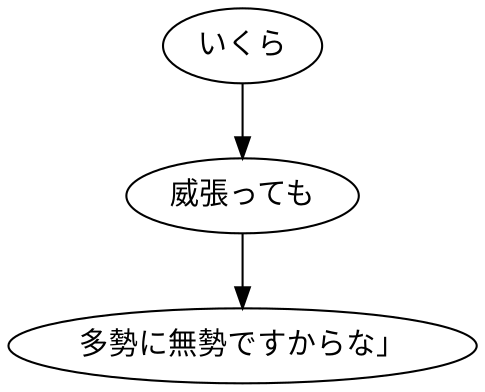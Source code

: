 digraph graph5268 {
	node0 [label="いくら"];
	node1 [label="威張っても"];
	node2 [label="多勢に無勢ですからな」"];
	node0 -> node1;
	node1 -> node2;
}
